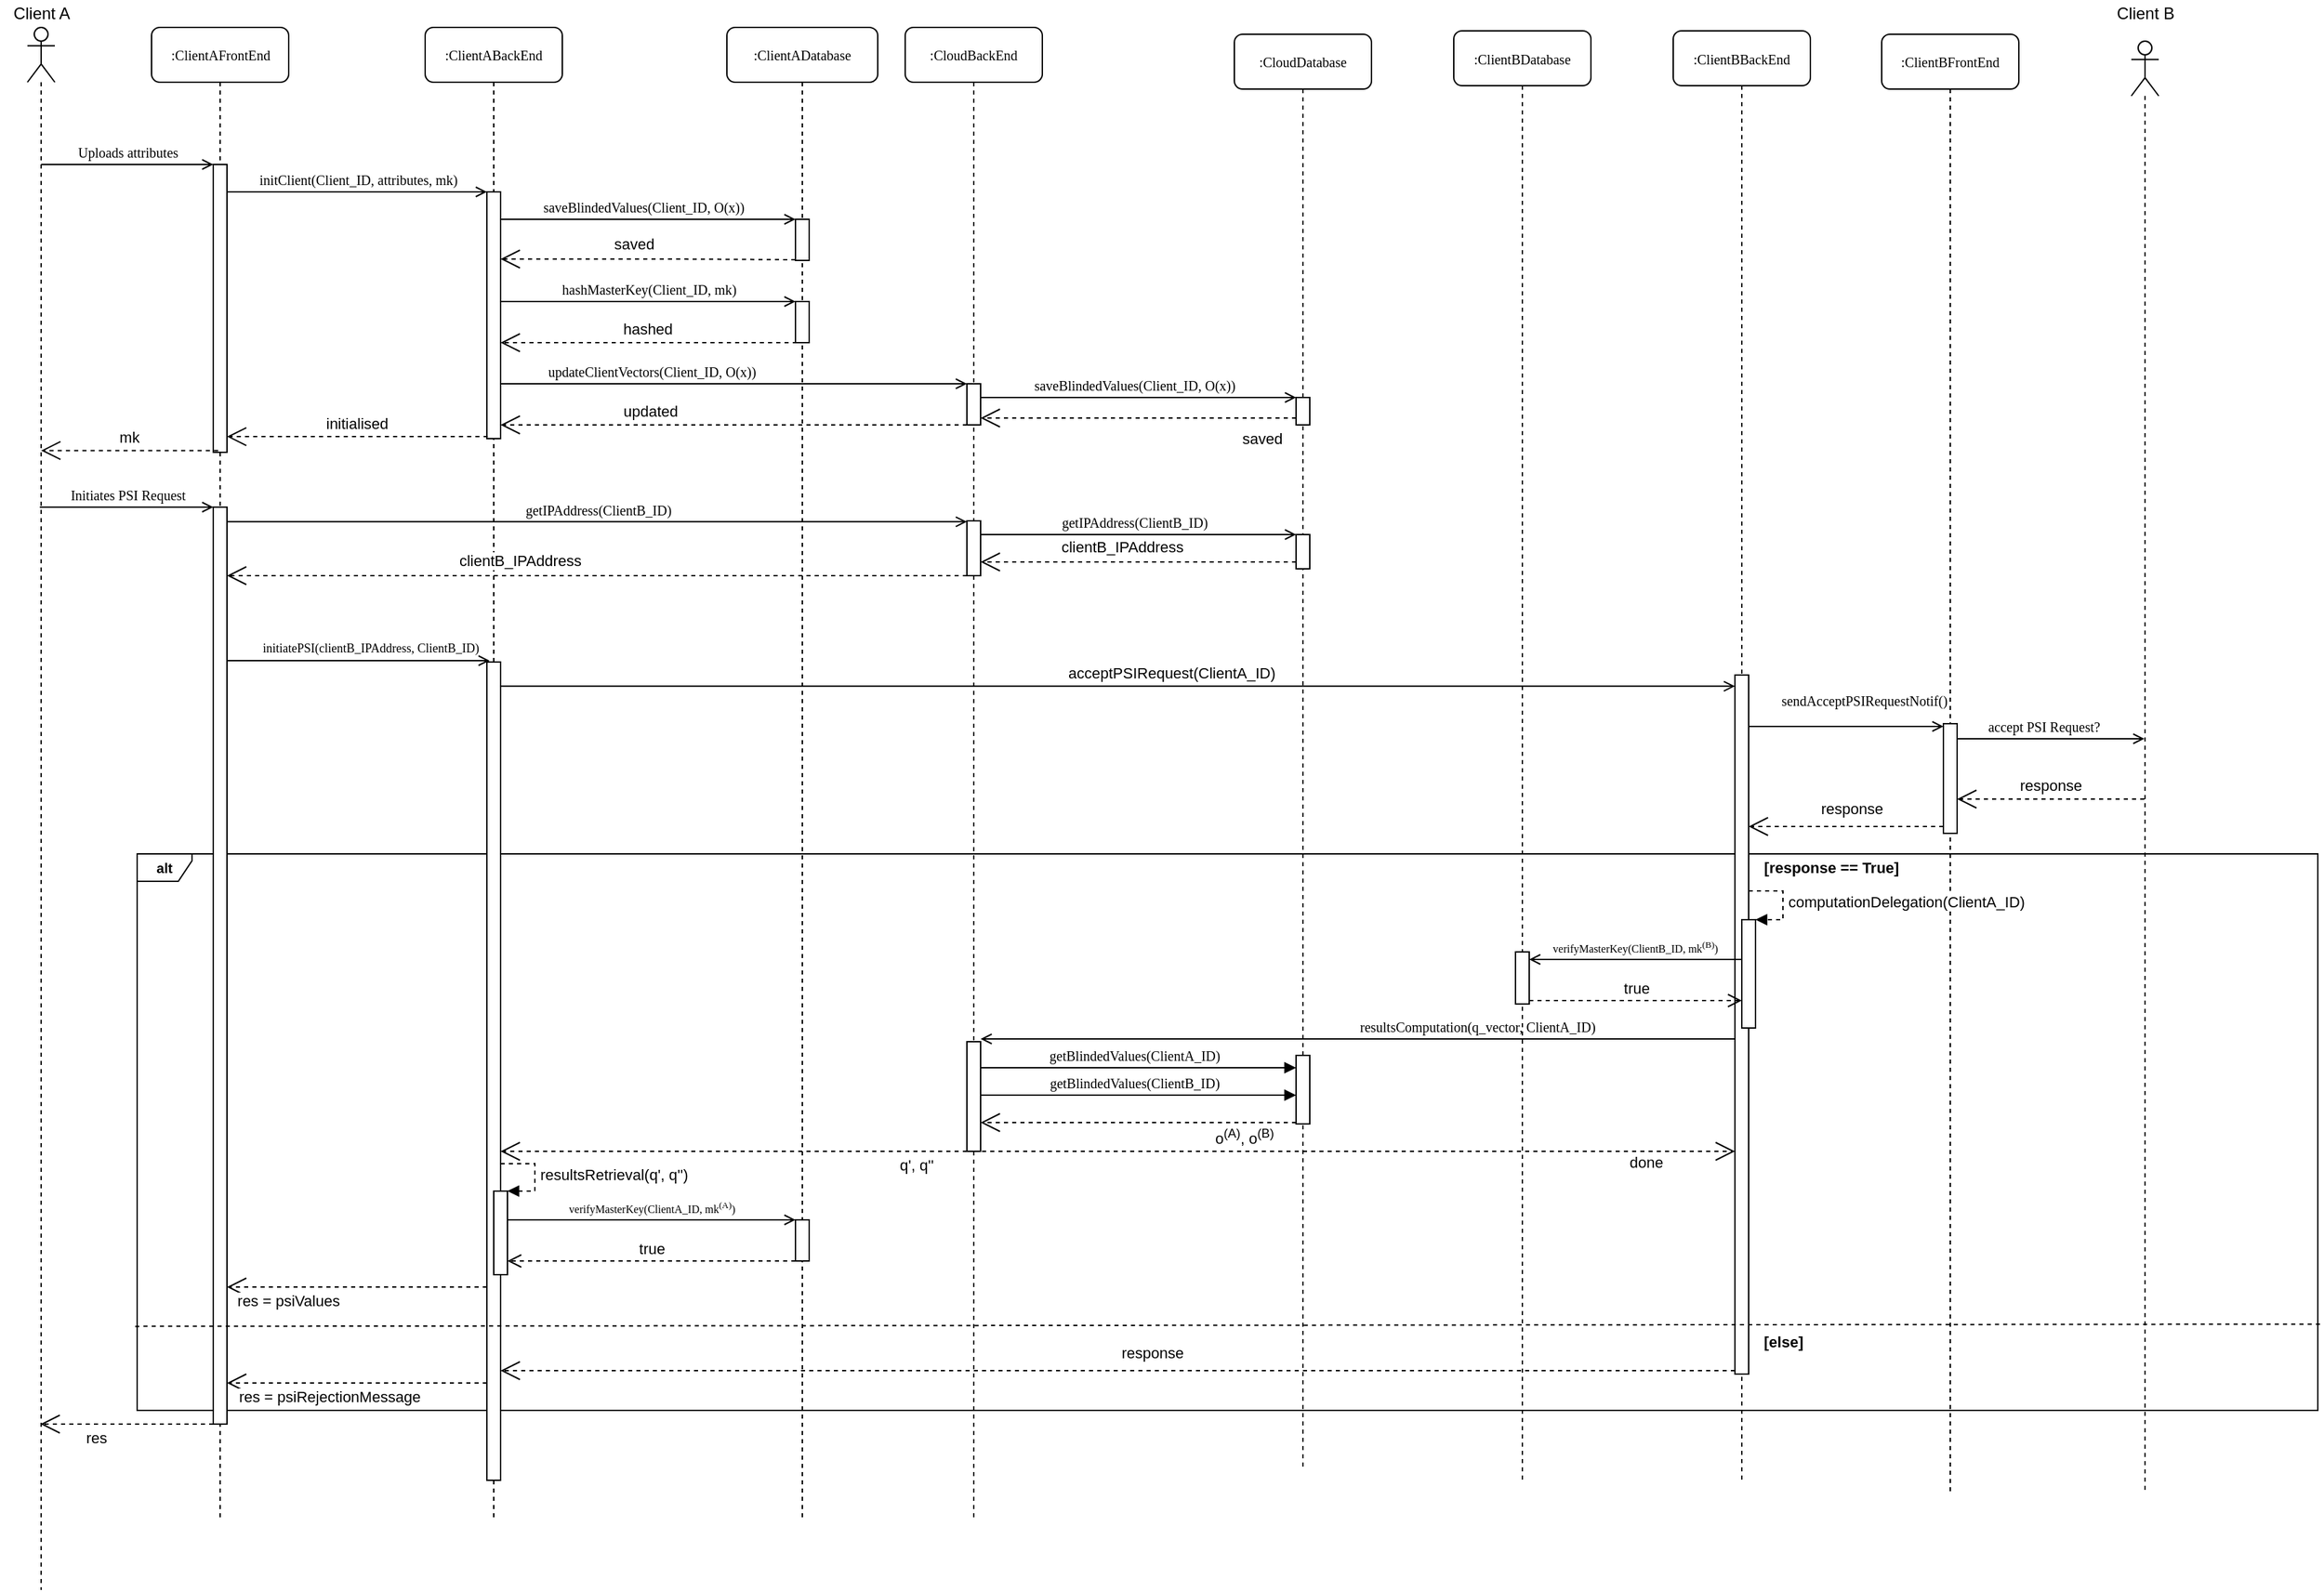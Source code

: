 <mxfile version="14.2.7" type="device"><diagram name="Page-1" id="13e1069c-82ec-6db2-03f1-153e76fe0fe0"><mxGraphModel dx="1426" dy="706" grid="1" gridSize="10" guides="1" tooltips="1" connect="1" arrows="1" fold="1" page="1" pageScale="1" pageWidth="2336" pageHeight="1654" background="#ffffff" math="0" shadow="0"><root><mxCell id="0"/><mxCell id="1" parent="0"/><mxCell id="ZnWoNv_hDqzTvxR1TfD1-65" value="&lt;font style=&quot;font-size: 10px&quot;&gt;&lt;b&gt;alt&lt;/b&gt;&lt;/font&gt;" style="shape=umlFrame;whiteSpace=wrap;html=1;width=40;height=20;" vertex="1" parent="1"><mxGeometry x="200" y="683" width="1590" height="406" as="geometry"/></mxCell><mxCell id="7baba1c4bc27f4b0-2" value="&lt;font style=&quot;font-size: 10px&quot;&gt;:ClientAFrontEnd&lt;/font&gt;" style="shape=umlLifeline;perimeter=lifelinePerimeter;whiteSpace=wrap;html=1;container=1;collapsible=0;recursiveResize=0;outlineConnect=0;rounded=1;shadow=0;comic=0;labelBackgroundColor=none;strokeWidth=1;fontFamily=Verdana;fontSize=12;align=center;" parent="1" vertex="1"><mxGeometry x="210.5" y="80" width="100" height="1090" as="geometry"/></mxCell><mxCell id="7baba1c4bc27f4b0-10" value="" style="html=1;points=[];perimeter=orthogonalPerimeter;rounded=0;shadow=0;comic=0;labelBackgroundColor=none;strokeWidth=1;fontFamily=Verdana;fontSize=12;align=center;" parent="7baba1c4bc27f4b0-2" vertex="1"><mxGeometry x="45" y="100" width="10" height="210" as="geometry"/></mxCell><mxCell id="ZnWoNv_hDqzTvxR1TfD1-38" value="" style="html=1;points=[];perimeter=orthogonalPerimeter;" vertex="1" parent="7baba1c4bc27f4b0-2"><mxGeometry x="45" y="350" width="10" height="669" as="geometry"/></mxCell><mxCell id="7baba1c4bc27f4b0-3" value="&lt;font style=&quot;font-size: 10px&quot;&gt;:ClientABackEnd&lt;/font&gt;" style="shape=umlLifeline;perimeter=lifelinePerimeter;whiteSpace=wrap;html=1;container=1;collapsible=0;recursiveResize=0;outlineConnect=0;rounded=1;shadow=0;comic=0;labelBackgroundColor=none;strokeWidth=1;fontFamily=Verdana;fontSize=12;align=center;" parent="1" vertex="1"><mxGeometry x="410" y="80" width="100" height="1090" as="geometry"/></mxCell><mxCell id="7baba1c4bc27f4b0-13" value="" style="html=1;points=[];perimeter=orthogonalPerimeter;rounded=0;shadow=0;comic=0;labelBackgroundColor=none;strokeWidth=1;fontFamily=Verdana;fontSize=12;align=center;" parent="7baba1c4bc27f4b0-3" vertex="1"><mxGeometry x="45" y="120" width="10" height="180" as="geometry"/></mxCell><mxCell id="ZnWoNv_hDqzTvxR1TfD1-47" value="" style="html=1;points=[];perimeter=orthogonalPerimeter;" vertex="1" parent="7baba1c4bc27f4b0-3"><mxGeometry x="45" y="463" width="10" height="597" as="geometry"/></mxCell><mxCell id="7baba1c4bc27f4b0-4" value="&lt;font style=&quot;font-size: 10px&quot;&gt;:ClientADatabase&lt;/font&gt;" style="shape=umlLifeline;perimeter=lifelinePerimeter;whiteSpace=wrap;html=1;container=1;collapsible=0;recursiveResize=0;outlineConnect=0;rounded=1;shadow=0;comic=0;labelBackgroundColor=none;strokeWidth=1;fontFamily=Verdana;fontSize=12;align=center;" parent="1" vertex="1"><mxGeometry x="630" y="80" width="110" height="1090" as="geometry"/></mxCell><mxCell id="7baba1c4bc27f4b0-16" value="" style="html=1;points=[];perimeter=orthogonalPerimeter;rounded=0;shadow=0;comic=0;labelBackgroundColor=none;strokeWidth=1;fontFamily=Verdana;fontSize=12;align=center;" parent="7baba1c4bc27f4b0-4" vertex="1"><mxGeometry x="50" y="140" width="10" height="30" as="geometry"/></mxCell><mxCell id="ZnWoNv_hDqzTvxR1TfD1-28" value="" style="html=1;points=[];perimeter=orthogonalPerimeter;rounded=0;shadow=0;comic=0;labelBackgroundColor=none;strokeWidth=1;fontFamily=Verdana;fontSize=12;align=center;" vertex="1" parent="7baba1c4bc27f4b0-4"><mxGeometry x="50" y="200" width="10" height="30" as="geometry"/></mxCell><mxCell id="ZnWoNv_hDqzTvxR1TfD1-145" value="" style="html=1;points=[];perimeter=orthogonalPerimeter;" vertex="1" parent="7baba1c4bc27f4b0-4"><mxGeometry x="50" y="870" width="10" height="30" as="geometry"/></mxCell><mxCell id="7baba1c4bc27f4b0-17" value="&lt;font style=&quot;font-size: 10px&quot;&gt;saveBlindedValues(Client_ID, O(x))&lt;/font&gt;" style="html=1;verticalAlign=bottom;endArrow=open;labelBackgroundColor=none;fontFamily=Verdana;fontSize=12;edgeStyle=elbowEdgeStyle;elbow=vertical;endFill=0;" parent="1" source="7baba1c4bc27f4b0-13" target="7baba1c4bc27f4b0-16" edge="1"><mxGeometry x="-0.032" relative="1" as="geometry"><mxPoint x="510" y="220" as="sourcePoint"/><Array as="points"><mxPoint x="470" y="220"/><mxPoint x="580" y="230"/><mxPoint x="560" y="230"/><mxPoint x="460" y="220"/></Array><mxPoint as="offset"/></mxGeometry></mxCell><mxCell id="7baba1c4bc27f4b0-11" value="&lt;font style=&quot;font-size: 10px&quot;&gt;Uploads attributes&lt;/font&gt;" style="html=1;verticalAlign=bottom;endArrow=open;entryX=0;entryY=0;labelBackgroundColor=none;fontFamily=Verdana;fontSize=12;edgeStyle=elbowEdgeStyle;elbow=vertical;endFill=0;" parent="1" source="ZnWoNv_hDqzTvxR1TfD1-17" target="7baba1c4bc27f4b0-10" edge="1"><mxGeometry relative="1" as="geometry"><mxPoint x="100" y="180" as="sourcePoint"/></mxGeometry></mxCell><mxCell id="7baba1c4bc27f4b0-14" value="&lt;span style=&quot;font-size: 10px&quot;&gt;initClient(Client_ID, attributes, mk)&lt;/span&gt;" style="html=1;verticalAlign=bottom;endArrow=open;entryX=0;entryY=0;labelBackgroundColor=none;fontFamily=Verdana;fontSize=12;edgeStyle=elbowEdgeStyle;elbow=vertical;endFill=0;" parent="1" source="7baba1c4bc27f4b0-10" target="7baba1c4bc27f4b0-13" edge="1"><mxGeometry relative="1" as="geometry"><mxPoint x="370" y="200" as="sourcePoint"/></mxGeometry></mxCell><mxCell id="ZnWoNv_hDqzTvxR1TfD1-17" value="" style="shape=umlLifeline;participant=umlActor;perimeter=lifelinePerimeter;whiteSpace=wrap;html=1;container=1;collapsible=0;recursiveResize=0;verticalAlign=top;spacingTop=36;outlineConnect=0;align=center;" vertex="1" parent="1"><mxGeometry x="120" y="80" width="20" height="1140" as="geometry"/></mxCell><mxCell id="ZnWoNv_hDqzTvxR1TfD1-19" value="" style="endArrow=open;endFill=1;endSize=12;html=1;dashed=1;exitX=0;exitY=0.983;exitDx=0;exitDy=0;exitPerimeter=0;" edge="1" parent="1" source="7baba1c4bc27f4b0-16" target="7baba1c4bc27f4b0-13"><mxGeometry width="160" relative="1" as="geometry"><mxPoint x="565" y="250" as="sourcePoint"/><mxPoint x="420" y="250" as="targetPoint"/><Array as="points"><mxPoint x="590" y="249"/><mxPoint x="550" y="249"/></Array></mxGeometry></mxCell><mxCell id="ZnWoNv_hDqzTvxR1TfD1-27" value="saved" style="edgeLabel;html=1;align=center;verticalAlign=middle;resizable=0;points=[];" vertex="1" connectable="0" parent="ZnWoNv_hDqzTvxR1TfD1-19"><mxGeometry x="0.283" y="1" relative="1" as="geometry"><mxPoint x="20" y="-12" as="offset"/></mxGeometry></mxCell><mxCell id="ZnWoNv_hDqzTvxR1TfD1-29" value="&lt;span style=&quot;font-size: 10px&quot;&gt;hashMasterKey(Client_ID, mk)&lt;/span&gt;" style="html=1;verticalAlign=bottom;endArrow=open;labelBackgroundColor=none;fontFamily=Verdana;fontSize=12;edgeStyle=elbowEdgeStyle;elbow=vertical;endFill=0;" edge="1" parent="1" source="7baba1c4bc27f4b0-13" target="ZnWoNv_hDqzTvxR1TfD1-28"><mxGeometry relative="1" as="geometry"><mxPoint x="420" y="270" as="sourcePoint"/><Array as="points"><mxPoint x="480" y="280"/><mxPoint x="455" y="270"/></Array><mxPoint x="559.5" y="270" as="targetPoint"/></mxGeometry></mxCell><mxCell id="ZnWoNv_hDqzTvxR1TfD1-30" value="hashed" style="endArrow=open;endFill=1;endSize=12;html=1;dashed=1;exitX=0.1;exitY=1;exitDx=0;exitDy=0;exitPerimeter=0;" edge="1" parent="1" source="ZnWoNv_hDqzTvxR1TfD1-28" target="7baba1c4bc27f4b0-13"><mxGeometry x="0.008" y="-10" width="160" relative="1" as="geometry"><mxPoint x="550" y="290" as="sourcePoint"/><mxPoint x="410" y="290" as="targetPoint"/><mxPoint as="offset"/></mxGeometry></mxCell><mxCell id="ZnWoNv_hDqzTvxR1TfD1-31" value="initialised" style="endArrow=open;endFill=1;endSize=12;html=1;dashed=1;exitX=0.062;exitY=0.992;exitDx=0;exitDy=0;exitPerimeter=0;" edge="1" parent="1" source="7baba1c4bc27f4b0-13" target="7baba1c4bc27f4b0-10"><mxGeometry x="0.008" y="-10" width="160" relative="1" as="geometry"><mxPoint x="401.0" y="300.0" as="sourcePoint"/><mxPoint x="270" y="300.0" as="targetPoint"/><mxPoint as="offset"/></mxGeometry></mxCell><mxCell id="ZnWoNv_hDqzTvxR1TfD1-32" value="mk" style="endArrow=open;endFill=1;endSize=12;html=1;dashed=1;exitX=0.357;exitY=0.994;exitDx=0;exitDy=0;exitPerimeter=0;" edge="1" parent="1" source="7baba1c4bc27f4b0-10" target="ZnWoNv_hDqzTvxR1TfD1-17"><mxGeometry x="0.008" y="-10" width="160" relative="1" as="geometry"><mxPoint x="240" y="319" as="sourcePoint"/><mxPoint x="130" y="319.12" as="targetPoint"/><mxPoint as="offset"/></mxGeometry></mxCell><mxCell id="ZnWoNv_hDqzTvxR1TfD1-33" value="&lt;span style=&quot;font-size: 10px&quot;&gt;Initiates PSI Request&lt;/span&gt;" style="html=1;verticalAlign=bottom;endArrow=open;labelBackgroundColor=none;fontFamily=Verdana;fontSize=12;edgeStyle=elbowEdgeStyle;elbow=vertical;endFill=0;" edge="1" parent="1" target="ZnWoNv_hDqzTvxR1TfD1-38"><mxGeometry relative="1" as="geometry"><mxPoint x="129" y="430" as="sourcePoint"/><mxPoint x="255.69" y="543.1" as="targetPoint"/><Array as="points"><mxPoint x="220" y="430"/></Array></mxGeometry></mxCell><mxCell id="ZnWoNv_hDqzTvxR1TfD1-37" value="Client A" style="text;html=1;align=center;verticalAlign=middle;resizable=0;points=[];autosize=1;" vertex="1" parent="1"><mxGeometry x="100" y="60" width="60" height="20" as="geometry"/></mxCell><mxCell id="ZnWoNv_hDqzTvxR1TfD1-39" value="&lt;font style=&quot;font-size: 9px&quot;&gt;initiatePSI(clientB_IPAddress, ClientB_ID)&lt;/font&gt;" style="html=1;verticalAlign=bottom;endArrow=open;labelBackgroundColor=none;fontFamily=Verdana;fontSize=12;edgeStyle=elbowEdgeStyle;elbow=vertical;endFill=0;entryX=0.2;entryY=-0.003;entryDx=0;entryDy=0;entryPerimeter=0;" edge="1" parent="1" target="ZnWoNv_hDqzTvxR1TfD1-47"><mxGeometry x="0.085" y="1" relative="1" as="geometry"><mxPoint x="266" y="542" as="sourcePoint"/><mxPoint x="419.5" y="563.1" as="targetPoint"/><Array as="points"><mxPoint x="340" y="542"/><mxPoint x="420" y="549"/></Array><mxPoint as="offset"/></mxGeometry></mxCell><mxCell id="ZnWoNv_hDqzTvxR1TfD1-44" value="" style="shape=umlLifeline;participant=umlActor;perimeter=lifelinePerimeter;whiteSpace=wrap;html=1;container=1;collapsible=0;recursiveResize=0;verticalAlign=top;spacingTop=36;outlineConnect=0;align=center;" vertex="1" parent="1"><mxGeometry x="1654" y="90" width="20" height="1060" as="geometry"/></mxCell><mxCell id="ZnWoNv_hDqzTvxR1TfD1-45" value="Client B" style="text;html=1;align=center;verticalAlign=middle;resizable=0;points=[];autosize=1;" vertex="1" parent="1"><mxGeometry x="1634" y="60" width="60" height="20" as="geometry"/></mxCell><mxCell id="ZnWoNv_hDqzTvxR1TfD1-56" value="&lt;span style=&quot;font-size: 10px&quot;&gt;sendAcceptPSIRequestNotif()&lt;/span&gt;" style="html=1;verticalAlign=bottom;endArrow=open;labelBackgroundColor=none;fontFamily=Verdana;fontSize=12;edgeStyle=elbowEdgeStyle;elbow=horizontal;endFill=0;" edge="1" parent="1" source="ZnWoNv_hDqzTvxR1TfD1-133" target="ZnWoNv_hDqzTvxR1TfD1-59"><mxGeometry x="0.197" y="10" relative="1" as="geometry"><mxPoint x="1215.0" y="588" as="sourcePoint"/><mxPoint x="658.83" y="582.8" as="targetPoint"/><Array as="points"><mxPoint x="1460" y="590"/><mxPoint x="1370" y="600"/></Array><mxPoint x="-1" as="offset"/></mxGeometry></mxCell><mxCell id="ZnWoNv_hDqzTvxR1TfD1-57" value="&lt;font style=&quot;font-size: 10px&quot;&gt;:ClientBFrontEnd&lt;/font&gt;" style="shape=umlLifeline;perimeter=lifelinePerimeter;whiteSpace=wrap;html=1;container=1;collapsible=0;recursiveResize=0;outlineConnect=0;rounded=1;shadow=0;comic=0;labelBackgroundColor=none;strokeWidth=1;fontFamily=Verdana;fontSize=12;align=center;" vertex="1" parent="1"><mxGeometry x="1472" y="85" width="100" height="1065" as="geometry"/></mxCell><mxCell id="ZnWoNv_hDqzTvxR1TfD1-59" value="" style="html=1;points=[];perimeter=orthogonalPerimeter;" vertex="1" parent="ZnWoNv_hDqzTvxR1TfD1-57"><mxGeometry x="45" y="503" width="10" height="80" as="geometry"/></mxCell><mxCell id="ZnWoNv_hDqzTvxR1TfD1-60" value="&lt;span style=&quot;font-size: 10px&quot;&gt;accept PSI Request?&lt;/span&gt;" style="html=1;verticalAlign=bottom;endArrow=open;labelBackgroundColor=none;fontFamily=Verdana;fontSize=12;edgeStyle=elbowEdgeStyle;elbow=vertical;endFill=0;" edge="1" parent="1" source="ZnWoNv_hDqzTvxR1TfD1-59"><mxGeometry x="-0.076" relative="1" as="geometry"><mxPoint x="1384" y="593" as="sourcePoint"/><mxPoint x="1663.5" y="599" as="targetPoint"/><mxPoint as="offset"/><Array as="points"><mxPoint x="1584" y="599"/><mxPoint x="1404" y="599"/><mxPoint x="1384" y="583"/><mxPoint x="1374" y="539"/><mxPoint x="1252" y="603"/></Array></mxGeometry></mxCell><mxCell id="ZnWoNv_hDqzTvxR1TfD1-61" value="response" style="endArrow=open;endFill=1;endSize=12;html=1;dashed=1;" edge="1" parent="1" target="ZnWoNv_hDqzTvxR1TfD1-59"><mxGeometry x="0.008" y="-10" width="160" relative="1" as="geometry"><mxPoint x="1663.5" y="643" as="sourcePoint"/><mxPoint x="1098" y="633" as="targetPoint"/><mxPoint as="offset"/><Array as="points"><mxPoint x="1584" y="643"/></Array></mxGeometry></mxCell><mxCell id="ZnWoNv_hDqzTvxR1TfD1-64" value="response" style="endArrow=open;endFill=1;endSize=12;html=1;dashed=1;" edge="1" parent="1"><mxGeometry x="-0.056" y="-13" width="160" relative="1" as="geometry"><mxPoint x="1517" y="663" as="sourcePoint"/><mxPoint x="1375" y="663" as="targetPoint"/><mxPoint as="offset"/><Array as="points"/></mxGeometry></mxCell><mxCell id="ZnWoNv_hDqzTvxR1TfD1-66" value="&lt;font style=&quot;font-size: 11px&quot;&gt;&lt;b&gt;[response == True]&lt;/b&gt;&lt;/font&gt;" style="text;html=1;align=center;verticalAlign=middle;resizable=0;points=[];autosize=1;" vertex="1" parent="1"><mxGeometry x="1380" y="683" width="110" height="20" as="geometry"/></mxCell><mxCell id="ZnWoNv_hDqzTvxR1TfD1-73" value="&lt;font style=&quot;font-size: 10px&quot;&gt;:CloudBackEnd&lt;/font&gt;" style="shape=umlLifeline;perimeter=lifelinePerimeter;whiteSpace=wrap;html=1;container=1;collapsible=0;recursiveResize=0;outlineConnect=0;rounded=1;shadow=0;comic=0;labelBackgroundColor=none;strokeWidth=1;fontFamily=Verdana;fontSize=12;align=center;" vertex="1" parent="1"><mxGeometry x="760" y="80" width="100" height="1090" as="geometry"/></mxCell><mxCell id="ZnWoNv_hDqzTvxR1TfD1-76" value="" style="html=1;points=[];perimeter=orthogonalPerimeter;rounded=0;shadow=0;comic=0;labelBackgroundColor=none;strokeWidth=1;fontFamily=Verdana;fontSize=12;align=center;" vertex="1" parent="ZnWoNv_hDqzTvxR1TfD1-73"><mxGeometry x="45" y="260" width="10" height="30" as="geometry"/></mxCell><mxCell id="ZnWoNv_hDqzTvxR1TfD1-83" value="" style="html=1;points=[];perimeter=orthogonalPerimeter;" vertex="1" parent="ZnWoNv_hDqzTvxR1TfD1-73"><mxGeometry x="45" y="740" width="10" height="80" as="geometry"/></mxCell><mxCell id="ZnWoNv_hDqzTvxR1TfD1-77" value="&lt;font style=&quot;font-size: 10px&quot;&gt;updateClientVectors(Client_ID, O(x))&lt;/font&gt;" style="html=1;verticalAlign=bottom;endArrow=open;labelBackgroundColor=none;fontFamily=Verdana;fontSize=12;edgeStyle=elbowEdgeStyle;elbow=vertical;endFill=0;" edge="1" parent="1" source="7baba1c4bc27f4b0-13" target="ZnWoNv_hDqzTvxR1TfD1-76"><mxGeometry x="-0.352" relative="1" as="geometry"><mxPoint x="460" y="340" as="sourcePoint"/><Array as="points"><mxPoint x="495" y="340"/><mxPoint x="605" y="350"/><mxPoint x="585" y="350"/><mxPoint x="485" y="340"/></Array><mxPoint x="705" y="340" as="targetPoint"/><mxPoint as="offset"/></mxGeometry></mxCell><mxCell id="ZnWoNv_hDqzTvxR1TfD1-78" value="updated" style="endArrow=open;endFill=1;endSize=12;html=1;dashed=1;" edge="1" parent="1" source="ZnWoNv_hDqzTvxR1TfD1-76" target="7baba1c4bc27f4b0-13"><mxGeometry x="0.36" y="-10" width="160" relative="1" as="geometry"><mxPoint x="836.0" y="360" as="sourcePoint"/><mxPoint x="620" y="360" as="targetPoint"/><mxPoint as="offset"/><Array as="points"><mxPoint x="630" y="370"/></Array></mxGeometry></mxCell><mxCell id="ZnWoNv_hDqzTvxR1TfD1-84" value="&lt;font style=&quot;font-size: 10px&quot;&gt;:CloudDatabase&lt;/font&gt;" style="shape=umlLifeline;perimeter=lifelinePerimeter;whiteSpace=wrap;html=1;container=1;collapsible=0;recursiveResize=0;outlineConnect=0;rounded=1;shadow=0;comic=0;labelBackgroundColor=none;strokeWidth=1;fontFamily=Verdana;fontSize=12;align=center;" vertex="1" parent="1"><mxGeometry x="1000" y="85" width="100" height="1045" as="geometry"/></mxCell><mxCell id="ZnWoNv_hDqzTvxR1TfD1-85" value="" style="html=1;points=[];perimeter=orthogonalPerimeter;rounded=0;shadow=0;comic=0;labelBackgroundColor=none;strokeWidth=1;fontFamily=Verdana;fontSize=12;align=center;" vertex="1" parent="ZnWoNv_hDqzTvxR1TfD1-84"><mxGeometry x="45" y="265" width="10" height="20" as="geometry"/></mxCell><mxCell id="ZnWoNv_hDqzTvxR1TfD1-127" value="" style="html=1;points=[];perimeter=orthogonalPerimeter;rounded=0;shadow=0;comic=0;labelBackgroundColor=none;strokeWidth=1;fontFamily=Verdana;fontSize=12;align=center;" vertex="1" parent="ZnWoNv_hDqzTvxR1TfD1-84"><mxGeometry x="45" y="365" width="10" height="25" as="geometry"/></mxCell><mxCell id="ZnWoNv_hDqzTvxR1TfD1-86" value="&lt;font style=&quot;font-size: 10px&quot;&gt;saveBlindedValues(Client_ID, O(x))&lt;/font&gt;" style="html=1;verticalAlign=bottom;endArrow=open;labelBackgroundColor=none;fontFamily=Verdana;fontSize=12;edgeStyle=elbowEdgeStyle;elbow=vertical;endFill=0;" edge="1" parent="1" source="ZnWoNv_hDqzTvxR1TfD1-76" target="ZnWoNv_hDqzTvxR1TfD1-85"><mxGeometry x="-0.032" relative="1" as="geometry"><mxPoint x="835" y="350" as="sourcePoint"/><Array as="points"><mxPoint x="840" y="350"/><mxPoint x="950" y="360"/><mxPoint x="930" y="360"/><mxPoint x="830" y="350"/></Array><mxPoint x="940" y="350" as="targetPoint"/><mxPoint as="offset"/></mxGeometry></mxCell><mxCell id="ZnWoNv_hDqzTvxR1TfD1-87" value="" style="endArrow=open;endFill=1;endSize=12;html=1;dashed=1;" edge="1" parent="1" source="ZnWoNv_hDqzTvxR1TfD1-85" target="ZnWoNv_hDqzTvxR1TfD1-76"><mxGeometry width="160" relative="1" as="geometry"><mxPoint x="1050" y="379.49" as="sourcePoint"/><mxPoint x="835" y="379" as="targetPoint"/><Array as="points"><mxPoint x="860" y="365"/></Array></mxGeometry></mxCell><mxCell id="ZnWoNv_hDqzTvxR1TfD1-89" value="saved" style="edgeLabel;html=1;align=center;verticalAlign=middle;resizable=0;points=[];" vertex="1" connectable="0" parent="ZnWoNv_hDqzTvxR1TfD1-87"><mxGeometry x="0.283" y="1" relative="1" as="geometry"><mxPoint x="122.62" y="14" as="offset"/></mxGeometry></mxCell><mxCell id="ZnWoNv_hDqzTvxR1TfD1-91" value="&lt;font style=&quot;font-size: 10px&quot;&gt;getBlindedValues(ClientA_ID)&lt;/font&gt;" style="html=1;verticalAlign=bottom;endArrow=block;labelBackgroundColor=none;fontFamily=Verdana;fontSize=12;edgeStyle=elbowEdgeStyle;elbow=vertical;endFill=1;" edge="1" parent="1" target="ZnWoNv_hDqzTvxR1TfD1-141"><mxGeometry x="-0.032" relative="1" as="geometry"><mxPoint x="815" y="839" as="sourcePoint"/><Array as="points"><mxPoint x="845" y="839"/><mxPoint x="955" y="849"/><mxPoint x="935" y="849"/><mxPoint x="835" y="839"/></Array><mxPoint x="1049.5" y="839" as="targetPoint"/><mxPoint as="offset"/></mxGeometry></mxCell><mxCell id="ZnWoNv_hDqzTvxR1TfD1-92" value="" style="endArrow=open;endFill=1;endSize=12;html=1;dashed=1;" edge="1" parent="1" source="ZnWoNv_hDqzTvxR1TfD1-141" target="ZnWoNv_hDqzTvxR1TfD1-83"><mxGeometry width="160" relative="1" as="geometry"><mxPoint x="1049.5" y="879" as="sourcePoint"/><mxPoint x="820" y="844" as="targetPoint"/><Array as="points"><mxPoint x="910" y="879"/></Array></mxGeometry></mxCell><mxCell id="ZnWoNv_hDqzTvxR1TfD1-95" value="o&lt;sup&gt;(A)&lt;/sup&gt;, o&lt;sup&gt;(B)&lt;/sup&gt;" style="edgeLabel;html=1;align=center;verticalAlign=middle;resizable=0;points=[];" vertex="1" connectable="0" parent="ZnWoNv_hDqzTvxR1TfD1-92"><mxGeometry x="-0.189" y="1" relative="1" as="geometry"><mxPoint x="55.7" y="9" as="offset"/></mxGeometry></mxCell><mxCell id="ZnWoNv_hDqzTvxR1TfD1-94" value="&lt;font style=&quot;font-size: 10px&quot;&gt;getBlindedValues(ClientB_ID)&lt;/font&gt;" style="html=1;verticalAlign=bottom;endArrow=block;labelBackgroundColor=none;fontFamily=Verdana;fontSize=12;edgeStyle=elbowEdgeStyle;elbow=vertical;endFill=1;" edge="1" parent="1" target="ZnWoNv_hDqzTvxR1TfD1-141"><mxGeometry x="-0.032" relative="1" as="geometry"><mxPoint x="815" y="859" as="sourcePoint"/><Array as="points"><mxPoint x="840" y="859"/><mxPoint x="950" y="869"/><mxPoint x="930" y="869"/><mxPoint x="830" y="859"/></Array><mxPoint x="1049.5" y="859" as="targetPoint"/><mxPoint as="offset"/></mxGeometry></mxCell><mxCell id="ZnWoNv_hDqzTvxR1TfD1-96" value="" style="endArrow=open;endFill=1;endSize=12;html=1;dashed=1;" edge="1" parent="1" source="ZnWoNv_hDqzTvxR1TfD1-83" target="ZnWoNv_hDqzTvxR1TfD1-47"><mxGeometry width="160" relative="1" as="geometry"><mxPoint x="704.5" y="889" as="sourcePoint"/><mxPoint x="470" y="889" as="targetPoint"/><Array as="points"><mxPoint x="690" y="900"/></Array></mxGeometry></mxCell><mxCell id="ZnWoNv_hDqzTvxR1TfD1-97" value="q', q''" style="edgeLabel;html=1;align=center;verticalAlign=middle;resizable=0;points=[];" vertex="1" connectable="0" parent="ZnWoNv_hDqzTvxR1TfD1-96"><mxGeometry x="-0.189" y="1" relative="1" as="geometry"><mxPoint x="101" y="9" as="offset"/></mxGeometry></mxCell><mxCell id="ZnWoNv_hDqzTvxR1TfD1-98" value="" style="endArrow=open;endFill=1;endSize=12;html=1;dashed=1;" edge="1" parent="1" source="ZnWoNv_hDqzTvxR1TfD1-47" target="ZnWoNv_hDqzTvxR1TfD1-38"><mxGeometry width="160" relative="1" as="geometry"><mxPoint x="460" y="958" as="sourcePoint"/><mxPoint x="280" y="958.17" as="targetPoint"/><Array as="points"><mxPoint x="350" y="999"/></Array></mxGeometry></mxCell><mxCell id="ZnWoNv_hDqzTvxR1TfD1-99" value="res = psiValues" style="edgeLabel;html=1;align=center;verticalAlign=middle;resizable=0;points=[];" vertex="1" connectable="0" parent="ZnWoNv_hDqzTvxR1TfD1-98"><mxGeometry x="-0.189" y="1" relative="1" as="geometry"><mxPoint x="-67.83" y="9" as="offset"/></mxGeometry></mxCell><mxCell id="ZnWoNv_hDqzTvxR1TfD1-100" value="" style="html=1;points=[];perimeter=orthogonalPerimeter;" vertex="1" parent="1"><mxGeometry x="460" y="929" width="10" height="61" as="geometry"/></mxCell><mxCell id="ZnWoNv_hDqzTvxR1TfD1-101" value="resultsRetrieval(q', q'')" style="edgeStyle=orthogonalEdgeStyle;html=1;align=left;spacingLeft=2;endArrow=block;rounded=0;entryX=1;entryY=0;dashed=1;" edge="1" target="ZnWoNv_hDqzTvxR1TfD1-100" parent="1"><mxGeometry relative="1" as="geometry"><mxPoint x="465" y="909" as="sourcePoint"/><Array as="points"><mxPoint x="490" y="909"/></Array></mxGeometry></mxCell><mxCell id="ZnWoNv_hDqzTvxR1TfD1-105" value="" style="endArrow=open;endFill=1;endSize=12;html=1;dashed=1;" edge="1" parent="1" source="ZnWoNv_hDqzTvxR1TfD1-47" target="ZnWoNv_hDqzTvxR1TfD1-38"><mxGeometry width="160" relative="1" as="geometry"><mxPoint x="449.5" y="1069" as="sourcePoint"/><mxPoint x="260" y="1069" as="targetPoint"/><Array as="points"><mxPoint x="344.5" y="1069"/></Array></mxGeometry></mxCell><mxCell id="ZnWoNv_hDqzTvxR1TfD1-106" value="res = psiRejectionMessage" style="edgeLabel;html=1;align=center;verticalAlign=middle;resizable=0;points=[];" vertex="1" connectable="0" parent="ZnWoNv_hDqzTvxR1TfD1-105"><mxGeometry x="-0.189" y="1" relative="1" as="geometry"><mxPoint x="-38.45" y="9.0" as="offset"/></mxGeometry></mxCell><mxCell id="ZnWoNv_hDqzTvxR1TfD1-107" value="" style="endArrow=open;endFill=1;endSize=12;html=1;dashed=1;" edge="1" parent="1" source="ZnWoNv_hDqzTvxR1TfD1-38"><mxGeometry width="160" relative="1" as="geometry"><mxPoint x="319.5" y="1099" as="sourcePoint"/><mxPoint x="129.5" y="1099" as="targetPoint"/><Array as="points"><mxPoint x="214.5" y="1099"/></Array></mxGeometry></mxCell><mxCell id="ZnWoNv_hDqzTvxR1TfD1-108" value="res" style="edgeLabel;html=1;align=center;verticalAlign=middle;resizable=0;points=[];" vertex="1" connectable="0" parent="ZnWoNv_hDqzTvxR1TfD1-107"><mxGeometry x="-0.189" y="1" relative="1" as="geometry"><mxPoint x="-34.67" y="9" as="offset"/></mxGeometry></mxCell><mxCell id="ZnWoNv_hDqzTvxR1TfD1-109" value="&lt;font style=&quot;font-size: 11px&quot;&gt;&lt;b&gt;[else]&lt;/b&gt;&lt;/font&gt;" style="text;html=1;align=center;verticalAlign=middle;resizable=0;points=[];autosize=1;" vertex="1" parent="1"><mxGeometry x="1380" y="1029" width="40" height="20" as="geometry"/></mxCell><mxCell id="ZnWoNv_hDqzTvxR1TfD1-119" value="" style="html=1;points=[];perimeter=orthogonalPerimeter;rounded=0;shadow=0;comic=0;labelBackgroundColor=none;strokeWidth=1;fontFamily=Verdana;fontSize=12;align=center;" vertex="1" parent="1"><mxGeometry x="805" y="440" width="10" height="40" as="geometry"/></mxCell><mxCell id="ZnWoNv_hDqzTvxR1TfD1-120" value="&lt;span style=&quot;font-size: 10px&quot;&gt;getIPAddress(ClientB_ID)&lt;/span&gt;" style="html=1;verticalAlign=bottom;endArrow=open;labelBackgroundColor=none;fontFamily=Verdana;fontSize=12;edgeStyle=elbowEdgeStyle;elbow=vertical;endFill=0;" edge="1" parent="1" source="ZnWoNv_hDqzTvxR1TfD1-38" target="ZnWoNv_hDqzTvxR1TfD1-119"><mxGeometry relative="1" as="geometry"><mxPoint x="270" y="440.67" as="sourcePoint"/><mxPoint x="461" y="440.002" as="targetPoint"/><Array as="points"><mxPoint x="344" y="440.67"/><mxPoint x="424" y="447.67"/></Array></mxGeometry></mxCell><mxCell id="ZnWoNv_hDqzTvxR1TfD1-124" value="&lt;font style=&quot;font-size: 10px&quot;&gt;getIPAddress(ClientB_ID)&lt;/font&gt;" style="html=1;verticalAlign=bottom;endArrow=open;labelBackgroundColor=none;fontFamily=Verdana;fontSize=12;edgeStyle=elbowEdgeStyle;elbow=vertical;endFill=0;" edge="1" parent="1" target="ZnWoNv_hDqzTvxR1TfD1-127"><mxGeometry x="-0.032" relative="1" as="geometry"><mxPoint x="815" y="450" as="sourcePoint"/><Array as="points"><mxPoint x="820" y="450"/><mxPoint x="930" y="460"/><mxPoint x="910" y="460"/><mxPoint x="810" y="450"/></Array><mxPoint x="1030" y="450" as="targetPoint"/><mxPoint as="offset"/></mxGeometry></mxCell><mxCell id="ZnWoNv_hDqzTvxR1TfD1-125" value="" style="endArrow=open;endFill=1;endSize=12;html=1;dashed=1;" edge="1" parent="1" source="ZnWoNv_hDqzTvxR1TfD1-127" target="ZnWoNv_hDqzTvxR1TfD1-119"><mxGeometry width="160" relative="1" as="geometry"><mxPoint x="1030" y="479.49" as="sourcePoint"/><mxPoint x="815" y="479" as="targetPoint"/><Array as="points"><mxPoint x="940" y="470"/></Array></mxGeometry></mxCell><mxCell id="ZnWoNv_hDqzTvxR1TfD1-126" value="clientB_IPAddress" style="edgeLabel;html=1;align=center;verticalAlign=middle;resizable=0;points=[];" vertex="1" connectable="0" parent="ZnWoNv_hDqzTvxR1TfD1-125"><mxGeometry x="0.283" y="1" relative="1" as="geometry"><mxPoint x="20" y="-12" as="offset"/></mxGeometry></mxCell><mxCell id="ZnWoNv_hDqzTvxR1TfD1-128" value="" style="endArrow=open;endFill=1;endSize=12;html=1;dashed=1;" edge="1" parent="1" target="ZnWoNv_hDqzTvxR1TfD1-38"><mxGeometry width="160" relative="1" as="geometry"><mxPoint x="805" y="480" as="sourcePoint"/><mxPoint x="575" y="480" as="targetPoint"/><Array as="points"/></mxGeometry></mxCell><mxCell id="ZnWoNv_hDqzTvxR1TfD1-129" value="clientB_IPAddress" style="edgeLabel;html=1;align=center;verticalAlign=middle;resizable=0;points=[];" vertex="1" connectable="0" parent="ZnWoNv_hDqzTvxR1TfD1-128"><mxGeometry x="0.283" y="1" relative="1" as="geometry"><mxPoint x="20" y="-12" as="offset"/></mxGeometry></mxCell><mxCell id="ZnWoNv_hDqzTvxR1TfD1-130" value="&lt;font style=&quot;font-size: 10px&quot;&gt;:ClientBDatabase&lt;/font&gt;" style="shape=umlLifeline;perimeter=lifelinePerimeter;whiteSpace=wrap;html=1;container=1;collapsible=0;recursiveResize=0;outlineConnect=0;rounded=1;shadow=0;comic=0;labelBackgroundColor=none;strokeWidth=1;fontFamily=Verdana;fontSize=12;align=center;" vertex="1" parent="1"><mxGeometry x="1160" y="82.5" width="100" height="1057.5" as="geometry"/></mxCell><mxCell id="ZnWoNv_hDqzTvxR1TfD1-137" value="" style="html=1;points=[];perimeter=orthogonalPerimeter;" vertex="1" parent="ZnWoNv_hDqzTvxR1TfD1-130"><mxGeometry x="45" y="672" width="10" height="38" as="geometry"/></mxCell><mxCell id="ZnWoNv_hDqzTvxR1TfD1-132" value="&lt;font style=&quot;font-size: 10px&quot;&gt;:ClientBBackEnd&lt;/font&gt;" style="shape=umlLifeline;perimeter=lifelinePerimeter;whiteSpace=wrap;html=1;container=1;collapsible=0;recursiveResize=0;outlineConnect=0;rounded=1;shadow=0;comic=0;labelBackgroundColor=none;strokeWidth=1;fontFamily=Verdana;fontSize=12;align=center;" vertex="1" parent="1"><mxGeometry x="1320" y="82.5" width="100" height="1057.5" as="geometry"/></mxCell><mxCell id="ZnWoNv_hDqzTvxR1TfD1-133" value="" style="html=1;points=[];perimeter=orthogonalPerimeter;" vertex="1" parent="ZnWoNv_hDqzTvxR1TfD1-132"><mxGeometry x="45" y="470" width="10" height="510" as="geometry"/></mxCell><mxCell id="ZnWoNv_hDqzTvxR1TfD1-134" value="&lt;span style=&quot;font-family: &amp;#34;helvetica&amp;#34; ; font-size: 11px ; text-align: left ; background-color: rgb(255 , 255 , 255)&quot;&gt;acceptPSIRequest(ClientA_ID)&lt;/span&gt;" style="html=1;verticalAlign=bottom;endArrow=open;labelBackgroundColor=none;fontFamily=Verdana;fontSize=12;edgeStyle=elbowEdgeStyle;elbow=vertical;endFill=0;" edge="1" parent="1" source="ZnWoNv_hDqzTvxR1TfD1-47" target="ZnWoNv_hDqzTvxR1TfD1-133"><mxGeometry x="0.085" y="1" relative="1" as="geometry"><mxPoint x="569" y="560.67" as="sourcePoint"/><mxPoint x="760" y="560.002" as="targetPoint"/><Array as="points"><mxPoint x="643" y="560.67"/><mxPoint x="723" y="567.67"/></Array><mxPoint as="offset"/></mxGeometry></mxCell><mxCell id="ZnWoNv_hDqzTvxR1TfD1-135" value="" style="html=1;points=[];perimeter=orthogonalPerimeter;fontColor=#FF3333;" vertex="1" parent="1"><mxGeometry x="1370" y="731" width="10" height="79" as="geometry"/></mxCell><mxCell id="ZnWoNv_hDqzTvxR1TfD1-136" value="&lt;span style=&quot;color: rgb(0 , 0 , 0)&quot;&gt;computationDelegation(ClientA_ID)&lt;/span&gt;" style="edgeStyle=orthogonalEdgeStyle;html=1;align=left;spacingLeft=2;endArrow=block;rounded=0;entryX=1;entryY=0;dashed=1;fontColor=#FF3333;" edge="1" target="ZnWoNv_hDqzTvxR1TfD1-135" parent="1"><mxGeometry relative="1" as="geometry"><mxPoint x="1375" y="710" as="sourcePoint"/><Array as="points"><mxPoint x="1375" y="710"/><mxPoint x="1400" y="710"/><mxPoint x="1400" y="731"/></Array></mxGeometry></mxCell><mxCell id="ZnWoNv_hDqzTvxR1TfD1-138" value="&lt;font style=&quot;font-size: 8px&quot;&gt;verifyMasterKey(ClientB_ID, mk&lt;sup&gt;(B)&lt;/sup&gt;)&lt;/font&gt;" style="html=1;verticalAlign=bottom;endArrow=open;labelBackgroundColor=none;fontFamily=Verdana;fontSize=12;edgeStyle=elbowEdgeStyle;elbow=vertical;endFill=0;" edge="1" parent="1" source="ZnWoNv_hDqzTvxR1TfD1-132" target="ZnWoNv_hDqzTvxR1TfD1-137"><mxGeometry relative="1" as="geometry"><mxPoint x="1180" y="784.91" as="sourcePoint"/><Array as="points"><mxPoint x="1310" y="760"/><mxPoint x="1290" y="785.91"/></Array><mxPoint x="1390" y="785.91" as="targetPoint"/></mxGeometry></mxCell><mxCell id="ZnWoNv_hDqzTvxR1TfD1-139" value="&lt;font color=&quot;#000000&quot;&gt;true&lt;/font&gt;" style="html=1;verticalAlign=bottom;endArrow=open;dashed=1;endSize=8;fontColor=#FF3333;" edge="1" parent="1" source="ZnWoNv_hDqzTvxR1TfD1-137" target="ZnWoNv_hDqzTvxR1TfD1-135"><mxGeometry relative="1" as="geometry"><mxPoint x="1100" y="680" as="sourcePoint"/><mxPoint x="1020" y="680" as="targetPoint"/><Array as="points"><mxPoint x="1270" y="790"/></Array></mxGeometry></mxCell><mxCell id="ZnWoNv_hDqzTvxR1TfD1-140" value="&lt;span style=&quot;font-size: 10px&quot;&gt;resultsComputation(q_vector, ClientA_ID)&lt;/span&gt;" style="html=1;verticalAlign=bottom;endArrow=open;labelBackgroundColor=none;fontFamily=Verdana;fontSize=12;edgeStyle=elbowEdgeStyle;elbow=vertical;endFill=0;" edge="1" parent="1"><mxGeometry x="-0.314" relative="1" as="geometry"><mxPoint x="1365" y="818" as="sourcePoint"/><mxPoint x="815" y="818" as="targetPoint"/><mxPoint as="offset"/><Array as="points"><mxPoint x="820" y="818"/><mxPoint x="1300" y="848"/></Array></mxGeometry></mxCell><mxCell id="ZnWoNv_hDqzTvxR1TfD1-141" value="" style="html=1;points=[];perimeter=orthogonalPerimeter;" vertex="1" parent="1"><mxGeometry x="1045" y="830" width="10" height="50" as="geometry"/></mxCell><mxCell id="ZnWoNv_hDqzTvxR1TfD1-142" value="" style="endArrow=open;endFill=1;endSize=12;html=1;dashed=1;" edge="1" parent="1" source="ZnWoNv_hDqzTvxR1TfD1-83" target="ZnWoNv_hDqzTvxR1TfD1-133"><mxGeometry width="160" relative="1" as="geometry"><mxPoint x="1055" y="910" as="sourcePoint"/><mxPoint x="1350" y="900" as="targetPoint"/><Array as="points"><mxPoint x="810" y="900"/></Array></mxGeometry></mxCell><mxCell id="ZnWoNv_hDqzTvxR1TfD1-143" value="done" style="edgeLabel;html=1;align=center;verticalAlign=middle;resizable=0;points=[];" vertex="1" connectable="0" parent="ZnWoNv_hDqzTvxR1TfD1-142"><mxGeometry x="-0.189" y="1" relative="1" as="geometry"><mxPoint x="265.17" y="9" as="offset"/></mxGeometry></mxCell><mxCell id="ZnWoNv_hDqzTvxR1TfD1-144" value="response" style="endArrow=open;endFill=1;endSize=12;html=1;dashed=1;" edge="1" parent="1" source="ZnWoNv_hDqzTvxR1TfD1-133" target="ZnWoNv_hDqzTvxR1TfD1-47"><mxGeometry x="-0.056" y="-13" width="160" relative="1" as="geometry"><mxPoint x="1372" y="1060" as="sourcePoint"/><mxPoint x="1230" y="1060" as="targetPoint"/><mxPoint as="offset"/><Array as="points"><mxPoint x="950" y="1060"/></Array></mxGeometry></mxCell><mxCell id="ZnWoNv_hDqzTvxR1TfD1-102" value="" style="endArrow=none;endFill=0;endSize=12;html=1;dashed=1;exitX=1.001;exitY=0.845;exitDx=0;exitDy=0;exitPerimeter=0;entryX=-0.002;entryY=0.849;entryDx=0;entryDy=0;entryPerimeter=0;elbow=horizontal;" edge="1" parent="1" source="ZnWoNv_hDqzTvxR1TfD1-65" target="ZnWoNv_hDqzTvxR1TfD1-65"><mxGeometry width="160" relative="1" as="geometry"><mxPoint x="927.25" y="1039" as="sourcePoint"/><mxPoint x="692.75" y="1039" as="targetPoint"/><Array as="points"/></mxGeometry></mxCell><mxCell id="ZnWoNv_hDqzTvxR1TfD1-146" value="&lt;font style=&quot;font-size: 8px&quot;&gt;verifyMasterKey(ClientA_ID, mk&lt;sup&gt;(A)&lt;/sup&gt;)&lt;/font&gt;" style="html=1;verticalAlign=bottom;endArrow=open;labelBackgroundColor=none;fontFamily=Verdana;fontSize=12;edgeStyle=elbowEdgeStyle;elbow=vertical;endFill=0;" edge="1" parent="1" source="ZnWoNv_hDqzTvxR1TfD1-100" target="ZnWoNv_hDqzTvxR1TfD1-145"><mxGeometry relative="1" as="geometry"><mxPoint x="674.5" y="950" as="sourcePoint"/><Array as="points"><mxPoint x="480" y="950"/><mxPoint x="590" y="940"/><mxPoint x="615" y="950"/><mxPoint x="595" y="975.91"/></Array><mxPoint x="520.0" y="950" as="targetPoint"/></mxGeometry></mxCell><mxCell id="ZnWoNv_hDqzTvxR1TfD1-147" value="&lt;font color=&quot;#000000&quot;&gt;true&lt;/font&gt;" style="html=1;verticalAlign=bottom;endArrow=open;dashed=1;endSize=8;fontColor=#FF3333;" edge="1" parent="1" source="ZnWoNv_hDqzTvxR1TfD1-145" target="ZnWoNv_hDqzTvxR1TfD1-100"><mxGeometry relative="1" as="geometry"><mxPoint x="520.0" y="980" as="sourcePoint"/><mxPoint x="675.0" y="980" as="targetPoint"/><Array as="points"><mxPoint x="660" y="980"/></Array></mxGeometry></mxCell></root></mxGraphModel></diagram></mxfile>